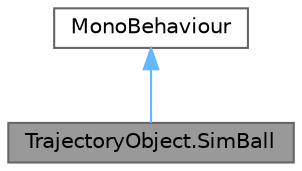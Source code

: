 digraph "TrajectoryObject.SimBall"
{
 // LATEX_PDF_SIZE
  bgcolor="transparent";
  edge [fontname=Helvetica,fontsize=10,labelfontname=Helvetica,labelfontsize=10];
  node [fontname=Helvetica,fontsize=10,shape=box,height=0.2,width=0.4];
  Node1 [label="TrajectoryObject.SimBall",height=0.2,width=0.4,color="gray40", fillcolor="grey60", style="filled", fontcolor="black",tooltip="Sim ball is a copy of the actual ball in the game which is used in the SimBall system."];
  Node2 -> Node1 [dir="back",color="steelblue1",style="solid"];
  Node2 [label="MonoBehaviour",height=0.2,width=0.4,color="gray40", fillcolor="white", style="filled",tooltip=" "];
}
